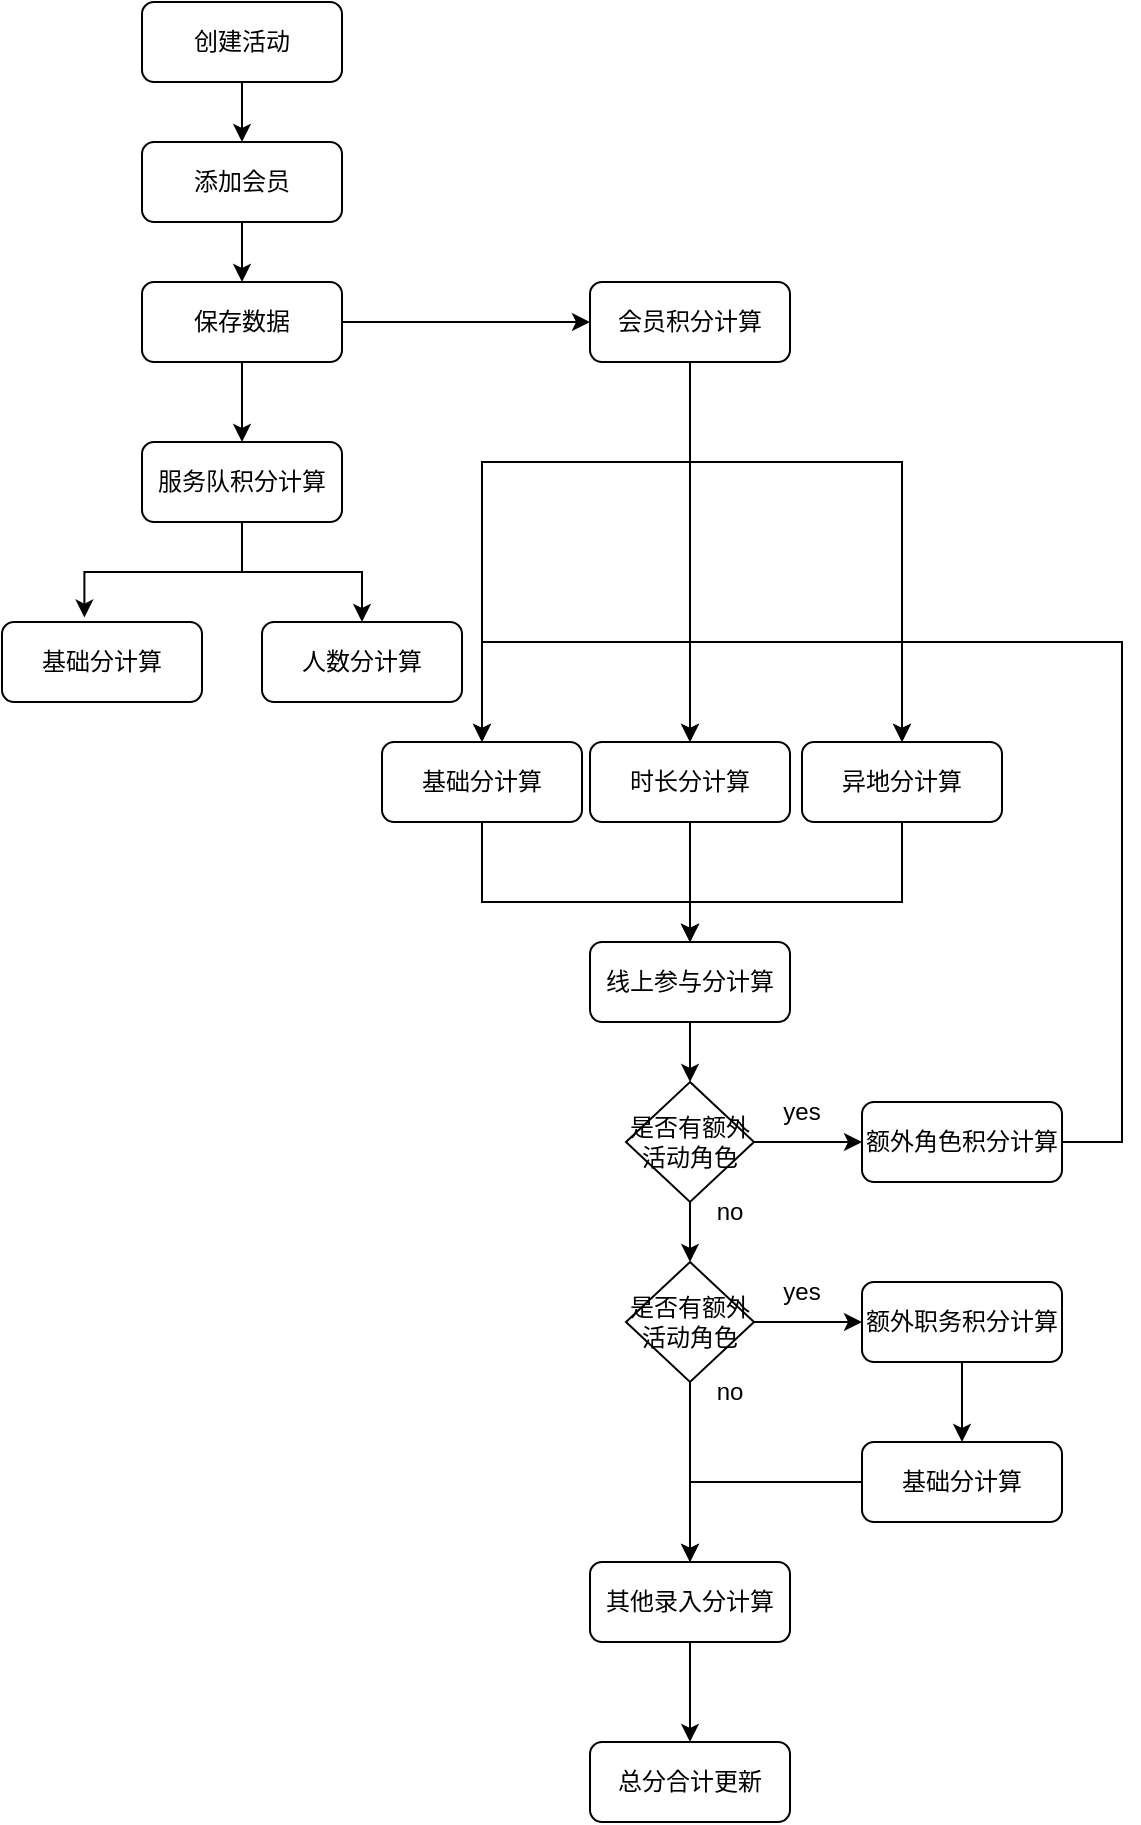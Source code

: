 <mxfile version="21.0.6" type="github">
  <diagram id="prtHgNgQTEPvFCAcTncT" name="Page-1">
    <mxGraphModel dx="1050" dy="549" grid="1" gridSize="10" guides="1" tooltips="1" connect="1" arrows="1" fold="1" page="1" pageScale="1" pageWidth="827" pageHeight="1169" math="0" shadow="0">
      <root>
        <mxCell id="0" />
        <mxCell id="1" parent="0" />
        <mxCell id="fGp7b3UGYJZfzKrjClzS-25" style="edgeStyle=orthogonalEdgeStyle;rounded=0;orthogonalLoop=1;jettySize=auto;html=1;exitX=0.5;exitY=1;exitDx=0;exitDy=0;entryX=0.5;entryY=0;entryDx=0;entryDy=0;" edge="1" parent="1" source="fGp7b3UGYJZfzKrjClzS-23" target="fGp7b3UGYJZfzKrjClzS-24">
          <mxGeometry relative="1" as="geometry" />
        </mxCell>
        <mxCell id="fGp7b3UGYJZfzKrjClzS-23" value="创建活动" style="rounded=1;whiteSpace=wrap;html=1;" vertex="1" parent="1">
          <mxGeometry x="90" y="30" width="100" height="40" as="geometry" />
        </mxCell>
        <mxCell id="fGp7b3UGYJZfzKrjClzS-27" style="edgeStyle=orthogonalEdgeStyle;rounded=0;orthogonalLoop=1;jettySize=auto;html=1;exitX=0.5;exitY=1;exitDx=0;exitDy=0;entryX=0.5;entryY=0;entryDx=0;entryDy=0;" edge="1" parent="1" source="fGp7b3UGYJZfzKrjClzS-24" target="fGp7b3UGYJZfzKrjClzS-26">
          <mxGeometry relative="1" as="geometry" />
        </mxCell>
        <mxCell id="fGp7b3UGYJZfzKrjClzS-24" value="添加会员" style="rounded=1;whiteSpace=wrap;html=1;" vertex="1" parent="1">
          <mxGeometry x="90" y="100" width="100" height="40" as="geometry" />
        </mxCell>
        <mxCell id="fGp7b3UGYJZfzKrjClzS-30" style="edgeStyle=orthogonalEdgeStyle;rounded=0;orthogonalLoop=1;jettySize=auto;html=1;entryX=0;entryY=0.5;entryDx=0;entryDy=0;" edge="1" parent="1" source="fGp7b3UGYJZfzKrjClzS-26" target="fGp7b3UGYJZfzKrjClzS-28">
          <mxGeometry relative="1" as="geometry" />
        </mxCell>
        <mxCell id="fGp7b3UGYJZfzKrjClzS-32" value="" style="edgeStyle=orthogonalEdgeStyle;rounded=0;orthogonalLoop=1;jettySize=auto;html=1;" edge="1" parent="1" source="fGp7b3UGYJZfzKrjClzS-26" target="fGp7b3UGYJZfzKrjClzS-31">
          <mxGeometry relative="1" as="geometry" />
        </mxCell>
        <mxCell id="fGp7b3UGYJZfzKrjClzS-26" value="保存数据" style="rounded=1;whiteSpace=wrap;html=1;" vertex="1" parent="1">
          <mxGeometry x="90" y="170" width="100" height="40" as="geometry" />
        </mxCell>
        <mxCell id="fGp7b3UGYJZfzKrjClzS-49" style="edgeStyle=orthogonalEdgeStyle;rounded=0;orthogonalLoop=1;jettySize=auto;html=1;" edge="1" parent="1" source="fGp7b3UGYJZfzKrjClzS-28" target="fGp7b3UGYJZfzKrjClzS-35">
          <mxGeometry relative="1" as="geometry">
            <Array as="points">
              <mxPoint x="364" y="260" />
              <mxPoint x="260" y="260" />
            </Array>
          </mxGeometry>
        </mxCell>
        <mxCell id="fGp7b3UGYJZfzKrjClzS-50" style="edgeStyle=orthogonalEdgeStyle;rounded=0;orthogonalLoop=1;jettySize=auto;html=1;" edge="1" parent="1" source="fGp7b3UGYJZfzKrjClzS-28" target="fGp7b3UGYJZfzKrjClzS-40">
          <mxGeometry relative="1" as="geometry" />
        </mxCell>
        <mxCell id="fGp7b3UGYJZfzKrjClzS-51" style="edgeStyle=orthogonalEdgeStyle;rounded=0;orthogonalLoop=1;jettySize=auto;html=1;" edge="1" parent="1" source="fGp7b3UGYJZfzKrjClzS-28" target="fGp7b3UGYJZfzKrjClzS-41">
          <mxGeometry relative="1" as="geometry">
            <Array as="points">
              <mxPoint x="364" y="260" />
              <mxPoint x="470" y="260" />
            </Array>
          </mxGeometry>
        </mxCell>
        <mxCell id="fGp7b3UGYJZfzKrjClzS-28" value="会员积分计算" style="rounded=1;whiteSpace=wrap;html=1;" vertex="1" parent="1">
          <mxGeometry x="314" y="170" width="100" height="40" as="geometry" />
        </mxCell>
        <mxCell id="fGp7b3UGYJZfzKrjClzS-38" style="edgeStyle=orthogonalEdgeStyle;rounded=0;orthogonalLoop=1;jettySize=auto;html=1;entryX=0.412;entryY=-0.055;entryDx=0;entryDy=0;entryPerimeter=0;" edge="1" parent="1" source="fGp7b3UGYJZfzKrjClzS-31" target="fGp7b3UGYJZfzKrjClzS-36">
          <mxGeometry relative="1" as="geometry" />
        </mxCell>
        <mxCell id="fGp7b3UGYJZfzKrjClzS-39" style="edgeStyle=orthogonalEdgeStyle;rounded=0;orthogonalLoop=1;jettySize=auto;html=1;entryX=0.5;entryY=0;entryDx=0;entryDy=0;" edge="1" parent="1" source="fGp7b3UGYJZfzKrjClzS-31" target="fGp7b3UGYJZfzKrjClzS-37">
          <mxGeometry relative="1" as="geometry" />
        </mxCell>
        <mxCell id="fGp7b3UGYJZfzKrjClzS-31" value="服务队积分计算" style="rounded=1;whiteSpace=wrap;html=1;" vertex="1" parent="1">
          <mxGeometry x="90" y="250" width="100" height="40" as="geometry" />
        </mxCell>
        <mxCell id="fGp7b3UGYJZfzKrjClzS-54" style="edgeStyle=orthogonalEdgeStyle;rounded=0;orthogonalLoop=1;jettySize=auto;html=1;" edge="1" parent="1" source="fGp7b3UGYJZfzKrjClzS-35" target="fGp7b3UGYJZfzKrjClzS-52">
          <mxGeometry relative="1" as="geometry">
            <Array as="points">
              <mxPoint x="260" y="480" />
              <mxPoint x="364" y="480" />
            </Array>
          </mxGeometry>
        </mxCell>
        <mxCell id="fGp7b3UGYJZfzKrjClzS-35" value="基础分计算" style="rounded=1;whiteSpace=wrap;html=1;" vertex="1" parent="1">
          <mxGeometry x="210" y="400" width="100" height="40" as="geometry" />
        </mxCell>
        <mxCell id="fGp7b3UGYJZfzKrjClzS-36" value="基础分计算" style="rounded=1;whiteSpace=wrap;html=1;" vertex="1" parent="1">
          <mxGeometry x="20" y="340" width="100" height="40" as="geometry" />
        </mxCell>
        <mxCell id="fGp7b3UGYJZfzKrjClzS-37" value="人数分计算" style="rounded=1;whiteSpace=wrap;html=1;" vertex="1" parent="1">
          <mxGeometry x="150" y="340" width="100" height="40" as="geometry" />
        </mxCell>
        <mxCell id="fGp7b3UGYJZfzKrjClzS-56" style="edgeStyle=orthogonalEdgeStyle;rounded=0;orthogonalLoop=1;jettySize=auto;html=1;entryX=0.5;entryY=0;entryDx=0;entryDy=0;" edge="1" parent="1" source="fGp7b3UGYJZfzKrjClzS-40" target="fGp7b3UGYJZfzKrjClzS-52">
          <mxGeometry relative="1" as="geometry" />
        </mxCell>
        <mxCell id="fGp7b3UGYJZfzKrjClzS-40" value="时长分计算" style="rounded=1;whiteSpace=wrap;html=1;" vertex="1" parent="1">
          <mxGeometry x="314" y="400" width="100" height="40" as="geometry" />
        </mxCell>
        <mxCell id="fGp7b3UGYJZfzKrjClzS-57" style="edgeStyle=orthogonalEdgeStyle;rounded=0;orthogonalLoop=1;jettySize=auto;html=1;entryX=0.5;entryY=0;entryDx=0;entryDy=0;" edge="1" parent="1" source="fGp7b3UGYJZfzKrjClzS-41" target="fGp7b3UGYJZfzKrjClzS-52">
          <mxGeometry relative="1" as="geometry">
            <Array as="points">
              <mxPoint x="470" y="480" />
              <mxPoint x="364" y="480" />
            </Array>
          </mxGeometry>
        </mxCell>
        <mxCell id="fGp7b3UGYJZfzKrjClzS-41" value="异地分计算" style="rounded=1;whiteSpace=wrap;html=1;" vertex="1" parent="1">
          <mxGeometry x="420" y="400" width="100" height="40" as="geometry" />
        </mxCell>
        <mxCell id="fGp7b3UGYJZfzKrjClzS-60" value="" style="edgeStyle=orthogonalEdgeStyle;rounded=0;orthogonalLoop=1;jettySize=auto;html=1;" edge="1" parent="1" source="fGp7b3UGYJZfzKrjClzS-48" target="fGp7b3UGYJZfzKrjClzS-59">
          <mxGeometry relative="1" as="geometry" />
        </mxCell>
        <mxCell id="fGp7b3UGYJZfzKrjClzS-67" value="" style="edgeStyle=orthogonalEdgeStyle;rounded=0;orthogonalLoop=1;jettySize=auto;html=1;" edge="1" parent="1" source="fGp7b3UGYJZfzKrjClzS-48" target="fGp7b3UGYJZfzKrjClzS-66">
          <mxGeometry relative="1" as="geometry" />
        </mxCell>
        <mxCell id="fGp7b3UGYJZfzKrjClzS-48" value="是否有额外活动角色" style="rhombus;whiteSpace=wrap;html=1;" vertex="1" parent="1">
          <mxGeometry x="332" y="570" width="64" height="60" as="geometry" />
        </mxCell>
        <mxCell id="fGp7b3UGYJZfzKrjClzS-58" value="" style="edgeStyle=orthogonalEdgeStyle;rounded=0;orthogonalLoop=1;jettySize=auto;html=1;" edge="1" parent="1" source="fGp7b3UGYJZfzKrjClzS-52" target="fGp7b3UGYJZfzKrjClzS-48">
          <mxGeometry relative="1" as="geometry" />
        </mxCell>
        <mxCell id="fGp7b3UGYJZfzKrjClzS-52" value="线上参与分计算" style="rounded=1;whiteSpace=wrap;html=1;" vertex="1" parent="1">
          <mxGeometry x="314" y="500" width="100" height="40" as="geometry" />
        </mxCell>
        <mxCell id="fGp7b3UGYJZfzKrjClzS-61" style="edgeStyle=orthogonalEdgeStyle;rounded=0;orthogonalLoop=1;jettySize=auto;html=1;entryX=0.5;entryY=0;entryDx=0;entryDy=0;" edge="1" parent="1" source="fGp7b3UGYJZfzKrjClzS-59" target="fGp7b3UGYJZfzKrjClzS-35">
          <mxGeometry relative="1" as="geometry">
            <mxPoint x="570" y="280" as="targetPoint" />
            <Array as="points">
              <mxPoint x="580" y="600" />
              <mxPoint x="580" y="350" />
              <mxPoint x="260" y="350" />
            </Array>
          </mxGeometry>
        </mxCell>
        <mxCell id="fGp7b3UGYJZfzKrjClzS-62" style="edgeStyle=orthogonalEdgeStyle;rounded=0;orthogonalLoop=1;jettySize=auto;html=1;entryX=0.5;entryY=0;entryDx=0;entryDy=0;" edge="1" parent="1" source="fGp7b3UGYJZfzKrjClzS-59" target="fGp7b3UGYJZfzKrjClzS-40">
          <mxGeometry relative="1" as="geometry">
            <Array as="points">
              <mxPoint x="580" y="600" />
              <mxPoint x="580" y="350" />
              <mxPoint x="364" y="350" />
            </Array>
          </mxGeometry>
        </mxCell>
        <mxCell id="fGp7b3UGYJZfzKrjClzS-63" style="edgeStyle=orthogonalEdgeStyle;rounded=0;orthogonalLoop=1;jettySize=auto;html=1;entryX=0.5;entryY=0;entryDx=0;entryDy=0;" edge="1" parent="1" source="fGp7b3UGYJZfzKrjClzS-59" target="fGp7b3UGYJZfzKrjClzS-41">
          <mxGeometry relative="1" as="geometry">
            <Array as="points">
              <mxPoint x="580" y="600" />
              <mxPoint x="580" y="350" />
              <mxPoint x="470" y="350" />
            </Array>
          </mxGeometry>
        </mxCell>
        <mxCell id="fGp7b3UGYJZfzKrjClzS-59" value="额外角色积分计算" style="rounded=1;whiteSpace=wrap;html=1;" vertex="1" parent="1">
          <mxGeometry x="450" y="580" width="100" height="40" as="geometry" />
        </mxCell>
        <mxCell id="fGp7b3UGYJZfzKrjClzS-70" value="" style="edgeStyle=orthogonalEdgeStyle;rounded=0;orthogonalLoop=1;jettySize=auto;html=1;" edge="1" parent="1" source="fGp7b3UGYJZfzKrjClzS-64" target="fGp7b3UGYJZfzKrjClzS-69">
          <mxGeometry relative="1" as="geometry" />
        </mxCell>
        <mxCell id="fGp7b3UGYJZfzKrjClzS-64" value="额外职务积分计算" style="rounded=1;whiteSpace=wrap;html=1;" vertex="1" parent="1">
          <mxGeometry x="450" y="670" width="100" height="40" as="geometry" />
        </mxCell>
        <mxCell id="fGp7b3UGYJZfzKrjClzS-68" value="" style="edgeStyle=orthogonalEdgeStyle;rounded=0;orthogonalLoop=1;jettySize=auto;html=1;" edge="1" parent="1" source="fGp7b3UGYJZfzKrjClzS-66" target="fGp7b3UGYJZfzKrjClzS-64">
          <mxGeometry relative="1" as="geometry" />
        </mxCell>
        <mxCell id="fGp7b3UGYJZfzKrjClzS-72" value="" style="edgeStyle=orthogonalEdgeStyle;rounded=0;orthogonalLoop=1;jettySize=auto;html=1;" edge="1" parent="1" source="fGp7b3UGYJZfzKrjClzS-66" target="fGp7b3UGYJZfzKrjClzS-71">
          <mxGeometry relative="1" as="geometry" />
        </mxCell>
        <mxCell id="fGp7b3UGYJZfzKrjClzS-66" value="是否有额外活动角色" style="rhombus;whiteSpace=wrap;html=1;" vertex="1" parent="1">
          <mxGeometry x="332" y="660" width="64" height="60" as="geometry" />
        </mxCell>
        <mxCell id="fGp7b3UGYJZfzKrjClzS-73" style="edgeStyle=orthogonalEdgeStyle;rounded=0;orthogonalLoop=1;jettySize=auto;html=1;entryX=0.5;entryY=0;entryDx=0;entryDy=0;" edge="1" parent="1" source="fGp7b3UGYJZfzKrjClzS-69" target="fGp7b3UGYJZfzKrjClzS-71">
          <mxGeometry relative="1" as="geometry" />
        </mxCell>
        <mxCell id="fGp7b3UGYJZfzKrjClzS-69" value="基础分计算" style="rounded=1;whiteSpace=wrap;html=1;" vertex="1" parent="1">
          <mxGeometry x="450" y="750" width="100" height="40" as="geometry" />
        </mxCell>
        <mxCell id="fGp7b3UGYJZfzKrjClzS-75" value="" style="edgeStyle=orthogonalEdgeStyle;rounded=0;orthogonalLoop=1;jettySize=auto;html=1;" edge="1" parent="1" source="fGp7b3UGYJZfzKrjClzS-71" target="fGp7b3UGYJZfzKrjClzS-74">
          <mxGeometry relative="1" as="geometry" />
        </mxCell>
        <mxCell id="fGp7b3UGYJZfzKrjClzS-71" value="其他录入分计算" style="rounded=1;whiteSpace=wrap;html=1;" vertex="1" parent="1">
          <mxGeometry x="314" y="810" width="100" height="40" as="geometry" />
        </mxCell>
        <mxCell id="fGp7b3UGYJZfzKrjClzS-74" value="总分合计更新" style="rounded=1;whiteSpace=wrap;html=1;" vertex="1" parent="1">
          <mxGeometry x="314" y="900" width="100" height="40" as="geometry" />
        </mxCell>
        <mxCell id="fGp7b3UGYJZfzKrjClzS-76" value="yes" style="text;html=1;strokeColor=none;fillColor=none;align=center;verticalAlign=middle;whiteSpace=wrap;rounded=0;" vertex="1" parent="1">
          <mxGeometry x="390" y="570" width="60" height="30" as="geometry" />
        </mxCell>
        <mxCell id="fGp7b3UGYJZfzKrjClzS-77" value="yes" style="text;html=1;strokeColor=none;fillColor=none;align=center;verticalAlign=middle;whiteSpace=wrap;rounded=0;" vertex="1" parent="1">
          <mxGeometry x="390" y="660" width="60" height="30" as="geometry" />
        </mxCell>
        <mxCell id="fGp7b3UGYJZfzKrjClzS-78" value="no" style="text;html=1;strokeColor=none;fillColor=none;align=center;verticalAlign=middle;whiteSpace=wrap;rounded=0;" vertex="1" parent="1">
          <mxGeometry x="354" y="620" width="60" height="30" as="geometry" />
        </mxCell>
        <mxCell id="fGp7b3UGYJZfzKrjClzS-79" value="no" style="text;html=1;strokeColor=none;fillColor=none;align=center;verticalAlign=middle;whiteSpace=wrap;rounded=0;" vertex="1" parent="1">
          <mxGeometry x="354" y="710" width="60" height="30" as="geometry" />
        </mxCell>
      </root>
    </mxGraphModel>
  </diagram>
</mxfile>
